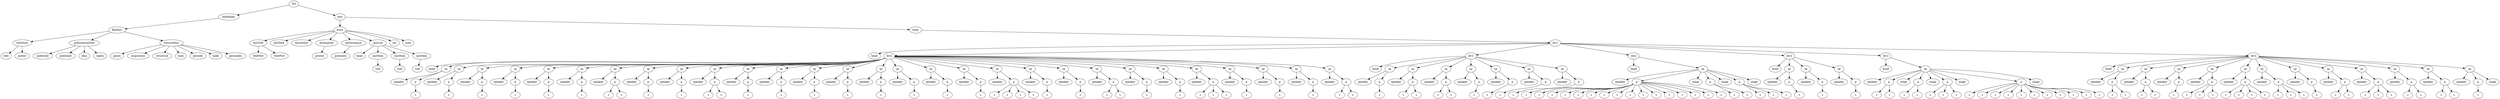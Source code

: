 digraph Tree {
	"t0" [label = "TEI"];
	"t1" [label = "teiHeader"];
	"t2" [label = "fileDesc"];
	"t3" [label = "titleStmt"];
	"t4" [label = "title"];
	"t5" [label = "author"];
	"t6" [label = "publicationStmt"];
	"t7" [label = "publisher"];
	"t8" [label = "publisher"];
	"t9" [label = "idno"];
	"t10" [label = "rights"];
	"t11" [label = "SourceDesc"];
	"t12" [label = "genre"];
	"t13" [label = "inspiration"];
	"t14" [label = "structure"];
	"t15" [label = "type"];
	"t16" [label = "periode"];
	"t17" [label = "taille"];
	"t18" [label = "permalien"];
	"t19" [label = "text"];
	"t20" [label = "front"];
	"t21" [label = "docTitle"];
	"t22" [label = "titlePart"];
	"t23" [label = "titlePart"];
	"t24" [label = "docDate"];
	"t25" [label = "docAuthor"];
	"t26" [label = "docImprint"];
	"t27" [label = "printer"];
	"t28" [label = "performance"];
	"t29" [label = "premiere"];
	"t30" [label = "castList"];
	"t31" [label = "head"];
	"t32" [label = "castItem"];
	"t33" [label = "role"];
	"t34" [label = "castItem"];
	"t35" [label = "role"];
	"t36" [label = "castItem"];
	"t37" [label = "role"];
	"t38" [label = "set"];
	"t39" [label = "note"];
	"t40" [label = "body"];
	"t41" [label = "div1"];
	"t42" [label = "head"];
	"t43" [label = "div2"];
	"t44" [label = "head"];
	"t45" [label = "sp"];
	"t46" [label = "speaker"];
	"t47" [label = "p"];
	"t48" [label = "s"];
	"t49" [label = "sp"];
	"t50" [label = "speaker"];
	"t51" [label = "p"];
	"t52" [label = "s"];
	"t53" [label = "sp"];
	"t54" [label = "speaker"];
	"t55" [label = "p"];
	"t56" [label = "s"];
	"t57" [label = "sp"];
	"t58" [label = "speaker"];
	"t59" [label = "p"];
	"t60" [label = "s"];
	"t61" [label = "sp"];
	"t62" [label = "speaker"];
	"t63" [label = "p"];
	"t64" [label = "s"];
	"t65" [label = "sp"];
	"t66" [label = "speaker"];
	"t67" [label = "p"];
	"t68" [label = "s"];
	"t69" [label = "sp"];
	"t70" [label = "speaker"];
	"t71" [label = "p"];
	"t72" [label = "s"];
	"t73" [label = "s"];
	"t74" [label = "sp"];
	"t75" [label = "speaker"];
	"t76" [label = "p"];
	"t77" [label = "s"];
	"t78" [label = "sp"];
	"t79" [label = "speaker"];
	"t80" [label = "p"];
	"t81" [label = "s"];
	"t82" [label = "sp"];
	"t83" [label = "speaker"];
	"t84" [label = "p"];
	"t85" [label = "s"];
	"t86" [label = "s"];
	"t87" [label = "sp"];
	"t88" [label = "speaker"];
	"t89" [label = "p"];
	"t90" [label = "s"];
	"t91" [label = "sp"];
	"t92" [label = "speaker"];
	"t93" [label = "p"];
	"t94" [label = "s"];
	"t95" [label = "sp"];
	"t96" [label = "speaker"];
	"t97" [label = "p"];
	"t98" [label = "s"];
	"t99" [label = "sp"];
	"t100" [label = "speaker"];
	"t101" [label = "p"];
	"t102" [label = "s"];
	"t103" [label = "sp"];
	"t104" [label = "speaker"];
	"t105" [label = "p"];
	"t106" [label = "s"];
	"t107" [label = "sp"];
	"t108" [label = "speaker"];
	"t109" [label = "p"];
	"t110" [label = "s"];
	"t111" [label = "sp"];
	"t112" [label = "speaker"];
	"t113" [label = "p"];
	"t114" [label = "s"];
	"t115" [label = "sp"];
	"t116" [label = "speaker"];
	"t117" [label = "p"];
	"t118" [label = "s"];
	"t119" [label = "sp"];
	"t120" [label = "speaker"];
	"t121" [label = "p"];
	"t122" [label = "s"];
	"t123" [label = "s"];
	"t124" [label = "s"];
	"t125" [label = "s"];
	"t126" [label = "sp"];
	"t127" [label = "speaker"];
	"t128" [label = "p"];
	"t129" [label = "s"];
	"t130" [label = "sp"];
	"t131" [label = "speaker"];
	"t132" [label = "p"];
	"t133" [label = "s"];
	"t134" [label = "sp"];
	"t135" [label = "speaker"];
	"t136" [label = "p"];
	"t137" [label = "s"];
	"t138" [label = "s"];
	"t139" [label = "sp"];
	"t140" [label = "speaker"];
	"t141" [label = "p"];
	"t142" [label = "s"];
	"t143" [label = "sp"];
	"t144" [label = "speaker"];
	"t145" [label = "p"];
	"t146" [label = "s"];
	"t147" [label = "sp"];
	"t148" [label = "speaker"];
	"t149" [label = "p"];
	"t150" [label = "s"];
	"t151" [label = "s"];
	"t152" [label = "s"];
	"t153" [label = "sp"];
	"t154" [label = "speaker"];
	"t155" [label = "p"];
	"t156" [label = "s"];
	"t157" [label = "sp"];
	"t158" [label = "speaker"];
	"t159" [label = "p"];
	"t160" [label = "s"];
	"t161" [label = "sp"];
	"t162" [label = "speaker"];
	"t163" [label = "p"];
	"t164" [label = "s"];
	"t165" [label = "sp"];
	"t166" [label = "speaker"];
	"t167" [label = "p"];
	"t168" [label = "s"];
	"t169" [label = "s"];
	"t170" [label = "div2"];
	"t171" [label = "head"];
	"t172" [label = "sp"];
	"t173" [label = "speaker"];
	"t174" [label = "p"];
	"t175" [label = "s"];
	"t176" [label = "sp"];
	"t177" [label = "speaker"];
	"t178" [label = "p"];
	"t179" [label = "s"];
	"t180" [label = "s"];
	"t181" [label = "sp"];
	"t182" [label = "speaker"];
	"t183" [label = "p"];
	"t184" [label = "s"];
	"t185" [label = "s"];
	"t186" [label = "sp"];
	"t187" [label = "speaker"];
	"t188" [label = "p"];
	"t189" [label = "s"];
	"t190" [label = "sp"];
	"t191" [label = "speaker"];
	"t192" [label = "p"];
	"t193" [label = "s"];
	"t194" [label = "sp"];
	"t195" [label = "speaker"];
	"t196" [label = "p"];
	"t197" [label = "s"];
	"t198" [label = "sp"];
	"t199" [label = "speaker"];
	"t200" [label = "p"];
	"t201" [label = "s"];
	"t202" [label = "div2"];
	"t203" [label = "head"];
	"t204" [label = "sp"];
	"t205" [label = "speaker"];
	"t206" [label = "p"];
	"t207" [label = "s"];
	"t208" [label = "s"];
	"t209" [label = "s"];
	"t210" [label = "s"];
	"t211" [label = "s"];
	"t212" [label = "s"];
	"t213" [label = "s"];
	"t214" [label = "s"];
	"t215" [label = "s"];
	"t216" [label = "s"];
	"t217" [label = "s"];
	"t218" [label = "s"];
	"t219" [label = "s"];
	"t220" [label = "s"];
	"t221" [label = "s"];
	"t222" [label = "s"];
	"t223" [label = "stage"];
	"t224" [label = "p"];
	"t225" [label = "s"];
	"t226" [label = "s"];
	"t227" [label = "stage"];
	"t228" [label = "p"];
	"t229" [label = "s"];
	"t230" [label = "s"];
	"t231" [label = "s"];
	"t232" [label = "stage"];
	"t233" [label = "div2"];
	"t234" [label = "head"];
	"t235" [label = "sp"];
	"t236" [label = "speaker"];
	"t237" [label = "p"];
	"t238" [label = "s"];
	"t239" [label = "sp"];
	"t240" [label = "speaker"];
	"t241" [label = "p"];
	"t242" [label = "s"];
	"t243" [label = "sp"];
	"t244" [label = "speaker"];
	"t245" [label = "p"];
	"t246" [label = "s"];
	"t247" [label = "div2"];
	"t248" [label = "head"];
	"t249" [label = "sp"];
	"t250" [label = "speaker"];
	"t251" [label = "p"];
	"t252" [label = "s"];
	"t253" [label = "s"];
	"t254" [label = "stage"];
	"t255" [label = "p"];
	"t256" [label = "s"];
	"t257" [label = "s"];
	"t258" [label = "stage"];
	"t259" [label = "p"];
	"t260" [label = "s"];
	"t261" [label = "s"];
	"t262" [label = "s"];
	"t263" [label = "stage"];
	"t264" [label = "p"];
	"t265" [label = "s"];
	"t266" [label = "s"];
	"t267" [label = "s"];
	"t268" [label = "s"];
	"t269" [label = "s"];
	"t270" [label = "s"];
	"t271" [label = "s"];
	"t272" [label = "s"];
	"t273" [label = "s"];
	"t274" [label = "s"];
	"t275" [label = "s"];
	"t276" [label = "stage"];
	"t277" [label = "div2"];
	"t278" [label = "head"];
	"t279" [label = "sp"];
	"t280" [label = "speaker"];
	"t281" [label = "p"];
	"t282" [label = "s"];
	"t283" [label = "s"];
	"t284" [label = "sp"];
	"t285" [label = "speaker"];
	"t286" [label = "p"];
	"t287" [label = "s"];
	"t288" [label = "s"];
	"t289" [label = "sp"];
	"t290" [label = "speaker"];
	"t291" [label = "p"];
	"t292" [label = "s"];
	"t293" [label = "sp"];
	"t294" [label = "speaker"];
	"t295" [label = "p"];
	"t296" [label = "s"];
	"t297" [label = "s"];
	"t298" [label = "s"];
	"t299" [label = "sp"];
	"t300" [label = "speaker"];
	"t301" [label = "p"];
	"t302" [label = "s"];
	"t303" [label = "s"];
	"t304" [label = "s"];
	"t305" [label = "s"];
	"t306" [label = "sp"];
	"t307" [label = "speaker"];
	"t308" [label = "p"];
	"t309" [label = "s"];
	"t310" [label = "s"];
	"t311" [label = "s"];
	"t312" [label = "sp"];
	"t313" [label = "speaker"];
	"t314" [label = "p"];
	"t315" [label = "s"];
	"t316" [label = "sp"];
	"t317" [label = "speaker"];
	"t318" [label = "p"];
	"t319" [label = "s"];
	"t320" [label = "s"];
	"t321" [label = "sp"];
	"t322" [label = "speaker"];
	"t323" [label = "p"];
	"t324" [label = "s"];
	"t325" [label = "s"];
	"t326" [label = "s"];
	"t327" [label = "sp"];
	"t328" [label = "speaker"];
	"t329" [label = "p"];
	"t330" [label = "s"];
	"t331" [label = "s"];
	"t332" [label = "sp"];
	"t333" [label = "speaker"];
	"t334" [label = "p"];
	"t335" [label = "s"];
	"t336" [label = "s"];
	"t337" [label = "sp"];
	"t338" [label = "speaker"];
	"t339" [label = "p"];
	"t340" [label = "s"];
	"t341" [label = "stage"];
	"t0" -> "t1";
	"t1" -> "t2";
	"t2" -> "t3";
	"t3" -> "t4";
	"t3" -> "t5";
	"t2" -> "t6";
	"t6" -> "t7";
	"t6" -> "t8";
	"t6" -> "t9";
	"t6" -> "t10";
	"t2" -> "t11";
	"t11" -> "t12";
	"t11" -> "t13";
	"t11" -> "t14";
	"t11" -> "t15";
	"t11" -> "t16";
	"t11" -> "t17";
	"t11" -> "t18";
	"t0" -> "t19";
	"t19" -> "t20";
	"t20" -> "t21";
	"t21" -> "t22";
	"t21" -> "t23";
	"t20" -> "t24";
	"t20" -> "t25";
	"t20" -> "t26";
	"t26" -> "t27";
	"t20" -> "t28";
	"t28" -> "t29";
	"t20" -> "t30";
	"t30" -> "t31";
	"t30" -> "t32";
	"t32" -> "t33";
	"t30" -> "t34";
	"t34" -> "t35";
	"t30" -> "t36";
	"t36" -> "t37";
	"t20" -> "t38";
	"t20" -> "t39";
	"t19" -> "t40";
	"t40" -> "t41";
	"t41" -> "t42";
	"t41" -> "t43";
	"t43" -> "t44";
	"t43" -> "t45";
	"t45" -> "t46";
	"t45" -> "t47";
	"t47" -> "t48";
	"t43" -> "t49";
	"t49" -> "t50";
	"t49" -> "t51";
	"t51" -> "t52";
	"t43" -> "t53";
	"t53" -> "t54";
	"t53" -> "t55";
	"t55" -> "t56";
	"t43" -> "t57";
	"t57" -> "t58";
	"t57" -> "t59";
	"t59" -> "t60";
	"t43" -> "t61";
	"t61" -> "t62";
	"t61" -> "t63";
	"t63" -> "t64";
	"t43" -> "t65";
	"t65" -> "t66";
	"t65" -> "t67";
	"t67" -> "t68";
	"t43" -> "t69";
	"t69" -> "t70";
	"t69" -> "t71";
	"t71" -> "t72";
	"t71" -> "t73";
	"t43" -> "t74";
	"t74" -> "t75";
	"t74" -> "t76";
	"t76" -> "t77";
	"t43" -> "t78";
	"t78" -> "t79";
	"t78" -> "t80";
	"t80" -> "t81";
	"t43" -> "t82";
	"t82" -> "t83";
	"t82" -> "t84";
	"t84" -> "t85";
	"t84" -> "t86";
	"t43" -> "t87";
	"t87" -> "t88";
	"t87" -> "t89";
	"t89" -> "t90";
	"t43" -> "t91";
	"t91" -> "t92";
	"t91" -> "t93";
	"t93" -> "t94";
	"t43" -> "t95";
	"t95" -> "t96";
	"t95" -> "t97";
	"t97" -> "t98";
	"t43" -> "t99";
	"t99" -> "t100";
	"t99" -> "t101";
	"t101" -> "t102";
	"t43" -> "t103";
	"t103" -> "t104";
	"t103" -> "t105";
	"t105" -> "t106";
	"t43" -> "t107";
	"t107" -> "t108";
	"t107" -> "t109";
	"t109" -> "t110";
	"t43" -> "t111";
	"t111" -> "t112";
	"t111" -> "t113";
	"t113" -> "t114";
	"t43" -> "t115";
	"t115" -> "t116";
	"t115" -> "t117";
	"t117" -> "t118";
	"t43" -> "t119";
	"t119" -> "t120";
	"t119" -> "t121";
	"t121" -> "t122";
	"t121" -> "t123";
	"t121" -> "t124";
	"t121" -> "t125";
	"t43" -> "t126";
	"t126" -> "t127";
	"t126" -> "t128";
	"t128" -> "t129";
	"t43" -> "t130";
	"t130" -> "t131";
	"t130" -> "t132";
	"t132" -> "t133";
	"t43" -> "t134";
	"t134" -> "t135";
	"t134" -> "t136";
	"t136" -> "t137";
	"t136" -> "t138";
	"t43" -> "t139";
	"t139" -> "t140";
	"t139" -> "t141";
	"t141" -> "t142";
	"t43" -> "t143";
	"t143" -> "t144";
	"t143" -> "t145";
	"t145" -> "t146";
	"t43" -> "t147";
	"t147" -> "t148";
	"t147" -> "t149";
	"t149" -> "t150";
	"t149" -> "t151";
	"t149" -> "t152";
	"t43" -> "t153";
	"t153" -> "t154";
	"t153" -> "t155";
	"t155" -> "t156";
	"t43" -> "t157";
	"t157" -> "t158";
	"t157" -> "t159";
	"t159" -> "t160";
	"t43" -> "t161";
	"t161" -> "t162";
	"t161" -> "t163";
	"t163" -> "t164";
	"t43" -> "t165";
	"t165" -> "t166";
	"t165" -> "t167";
	"t167" -> "t168";
	"t167" -> "t169";
	"t41" -> "t170";
	"t170" -> "t171";
	"t170" -> "t172";
	"t172" -> "t173";
	"t172" -> "t174";
	"t174" -> "t175";
	"t170" -> "t176";
	"t176" -> "t177";
	"t176" -> "t178";
	"t178" -> "t179";
	"t178" -> "t180";
	"t170" -> "t181";
	"t181" -> "t182";
	"t181" -> "t183";
	"t183" -> "t184";
	"t183" -> "t185";
	"t170" -> "t186";
	"t186" -> "t187";
	"t186" -> "t188";
	"t188" -> "t189";
	"t170" -> "t190";
	"t190" -> "t191";
	"t190" -> "t192";
	"t192" -> "t193";
	"t170" -> "t194";
	"t194" -> "t195";
	"t194" -> "t196";
	"t196" -> "t197";
	"t170" -> "t198";
	"t198" -> "t199";
	"t198" -> "t200";
	"t200" -> "t201";
	"t41" -> "t202";
	"t202" -> "t203";
	"t202" -> "t204";
	"t204" -> "t205";
	"t204" -> "t206";
	"t206" -> "t207";
	"t206" -> "t208";
	"t206" -> "t209";
	"t206" -> "t210";
	"t206" -> "t211";
	"t206" -> "t212";
	"t206" -> "t213";
	"t206" -> "t214";
	"t206" -> "t215";
	"t206" -> "t216";
	"t206" -> "t217";
	"t206" -> "t218";
	"t206" -> "t219";
	"t206" -> "t220";
	"t206" -> "t221";
	"t206" -> "t222";
	"t204" -> "t223";
	"t204" -> "t224";
	"t224" -> "t225";
	"t224" -> "t226";
	"t204" -> "t227";
	"t204" -> "t228";
	"t228" -> "t229";
	"t228" -> "t230";
	"t228" -> "t231";
	"t204" -> "t232";
	"t41" -> "t233";
	"t233" -> "t234";
	"t233" -> "t235";
	"t235" -> "t236";
	"t235" -> "t237";
	"t237" -> "t238";
	"t233" -> "t239";
	"t239" -> "t240";
	"t239" -> "t241";
	"t241" -> "t242";
	"t233" -> "t243";
	"t243" -> "t244";
	"t243" -> "t245";
	"t245" -> "t246";
	"t41" -> "t247";
	"t247" -> "t248";
	"t247" -> "t249";
	"t249" -> "t250";
	"t249" -> "t251";
	"t251" -> "t252";
	"t251" -> "t253";
	"t249" -> "t254";
	"t249" -> "t255";
	"t255" -> "t256";
	"t255" -> "t257";
	"t249" -> "t258";
	"t249" -> "t259";
	"t259" -> "t260";
	"t259" -> "t261";
	"t259" -> "t262";
	"t249" -> "t263";
	"t249" -> "t264";
	"t264" -> "t265";
	"t264" -> "t266";
	"t264" -> "t267";
	"t264" -> "t268";
	"t264" -> "t269";
	"t264" -> "t270";
	"t264" -> "t271";
	"t264" -> "t272";
	"t264" -> "t273";
	"t264" -> "t274";
	"t264" -> "t275";
	"t249" -> "t276";
	"t41" -> "t277";
	"t277" -> "t278";
	"t277" -> "t279";
	"t279" -> "t280";
	"t279" -> "t281";
	"t281" -> "t282";
	"t281" -> "t283";
	"t277" -> "t284";
	"t284" -> "t285";
	"t284" -> "t286";
	"t286" -> "t287";
	"t286" -> "t288";
	"t277" -> "t289";
	"t289" -> "t290";
	"t289" -> "t291";
	"t291" -> "t292";
	"t277" -> "t293";
	"t293" -> "t294";
	"t293" -> "t295";
	"t295" -> "t296";
	"t295" -> "t297";
	"t295" -> "t298";
	"t277" -> "t299";
	"t299" -> "t300";
	"t299" -> "t301";
	"t301" -> "t302";
	"t301" -> "t303";
	"t301" -> "t304";
	"t301" -> "t305";
	"t277" -> "t306";
	"t306" -> "t307";
	"t306" -> "t308";
	"t308" -> "t309";
	"t308" -> "t310";
	"t308" -> "t311";
	"t277" -> "t312";
	"t312" -> "t313";
	"t312" -> "t314";
	"t314" -> "t315";
	"t277" -> "t316";
	"t316" -> "t317";
	"t316" -> "t318";
	"t318" -> "t319";
	"t318" -> "t320";
	"t277" -> "t321";
	"t321" -> "t322";
	"t321" -> "t323";
	"t323" -> "t324";
	"t323" -> "t325";
	"t323" -> "t326";
	"t277" -> "t327";
	"t327" -> "t328";
	"t327" -> "t329";
	"t329" -> "t330";
	"t329" -> "t331";
	"t277" -> "t332";
	"t332" -> "t333";
	"t332" -> "t334";
	"t334" -> "t335";
	"t334" -> "t336";
	"t277" -> "t337";
	"t337" -> "t338";
	"t337" -> "t339";
	"t339" -> "t340";
	"t337" -> "t341";
}
